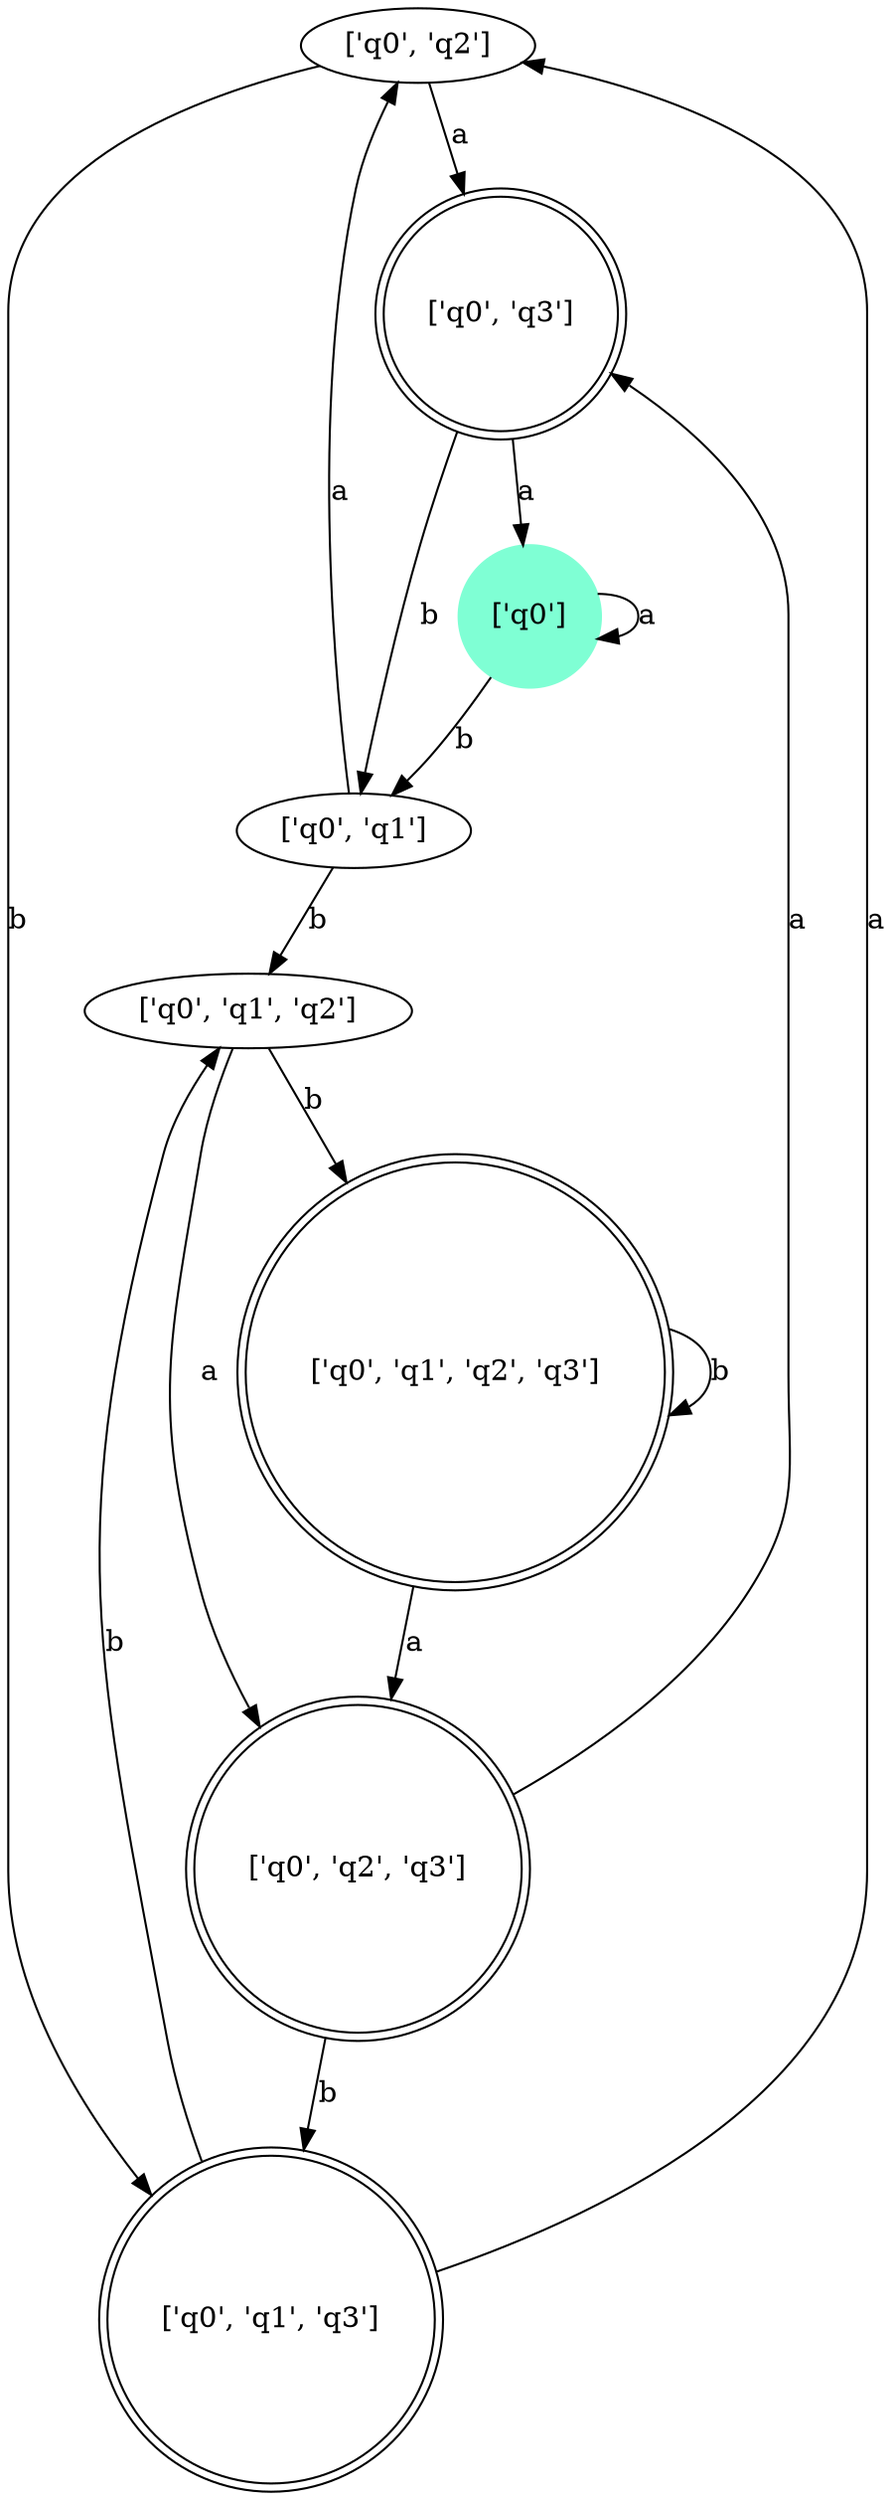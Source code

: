 // FSM
digraph {
	"['q0', 'q2']"
	"['q0', 'q1']"
	"['q0', 'q1', 'q2']"
	node [shape=doublecircle]
	"['q0', 'q3']"
	"['q0', 'q2', 'q3']"
	"['q0', 'q1', 'q3']"
	"['q0', 'q1', 'q2', 'q3']"
	node [color=aquamarine shape=circle style=filled]
	"['q0']"
	node [shape=circle]
	"['q0']" -> "['q0']" [label=a]
	"['q0']" -> "['q0', 'q1']" [label=b]
	"['q0', 'q1']" -> "['q0', 'q2']" [label=a]
	"['q0', 'q1']" -> "['q0', 'q1', 'q2']" [label=b]
	"['q0', 'q2']" -> "['q0', 'q3']" [label=a]
	"['q0', 'q2']" -> "['q0', 'q1', 'q3']" [label=b]
	"['q0', 'q1', 'q2']" -> "['q0', 'q2', 'q3']" [label=a]
	"['q0', 'q1', 'q2']" -> "['q0', 'q1', 'q2', 'q3']" [label=b]
	"['q0', 'q3']" -> "['q0']" [label=a]
	"['q0', 'q3']" -> "['q0', 'q1']" [label=b]
	"['q0', 'q1', 'q3']" -> "['q0', 'q2']" [label=a]
	"['q0', 'q1', 'q3']" -> "['q0', 'q1', 'q2']" [label=b]
	"['q0', 'q2', 'q3']" -> "['q0', 'q3']" [label=a]
	"['q0', 'q2', 'q3']" -> "['q0', 'q1', 'q3']" [label=b]
	"['q0', 'q1', 'q2', 'q3']" -> "['q0', 'q2', 'q3']" [label=a]
	"['q0', 'q1', 'q2', 'q3']" -> "['q0', 'q1', 'q2', 'q3']" [label=b]
}
